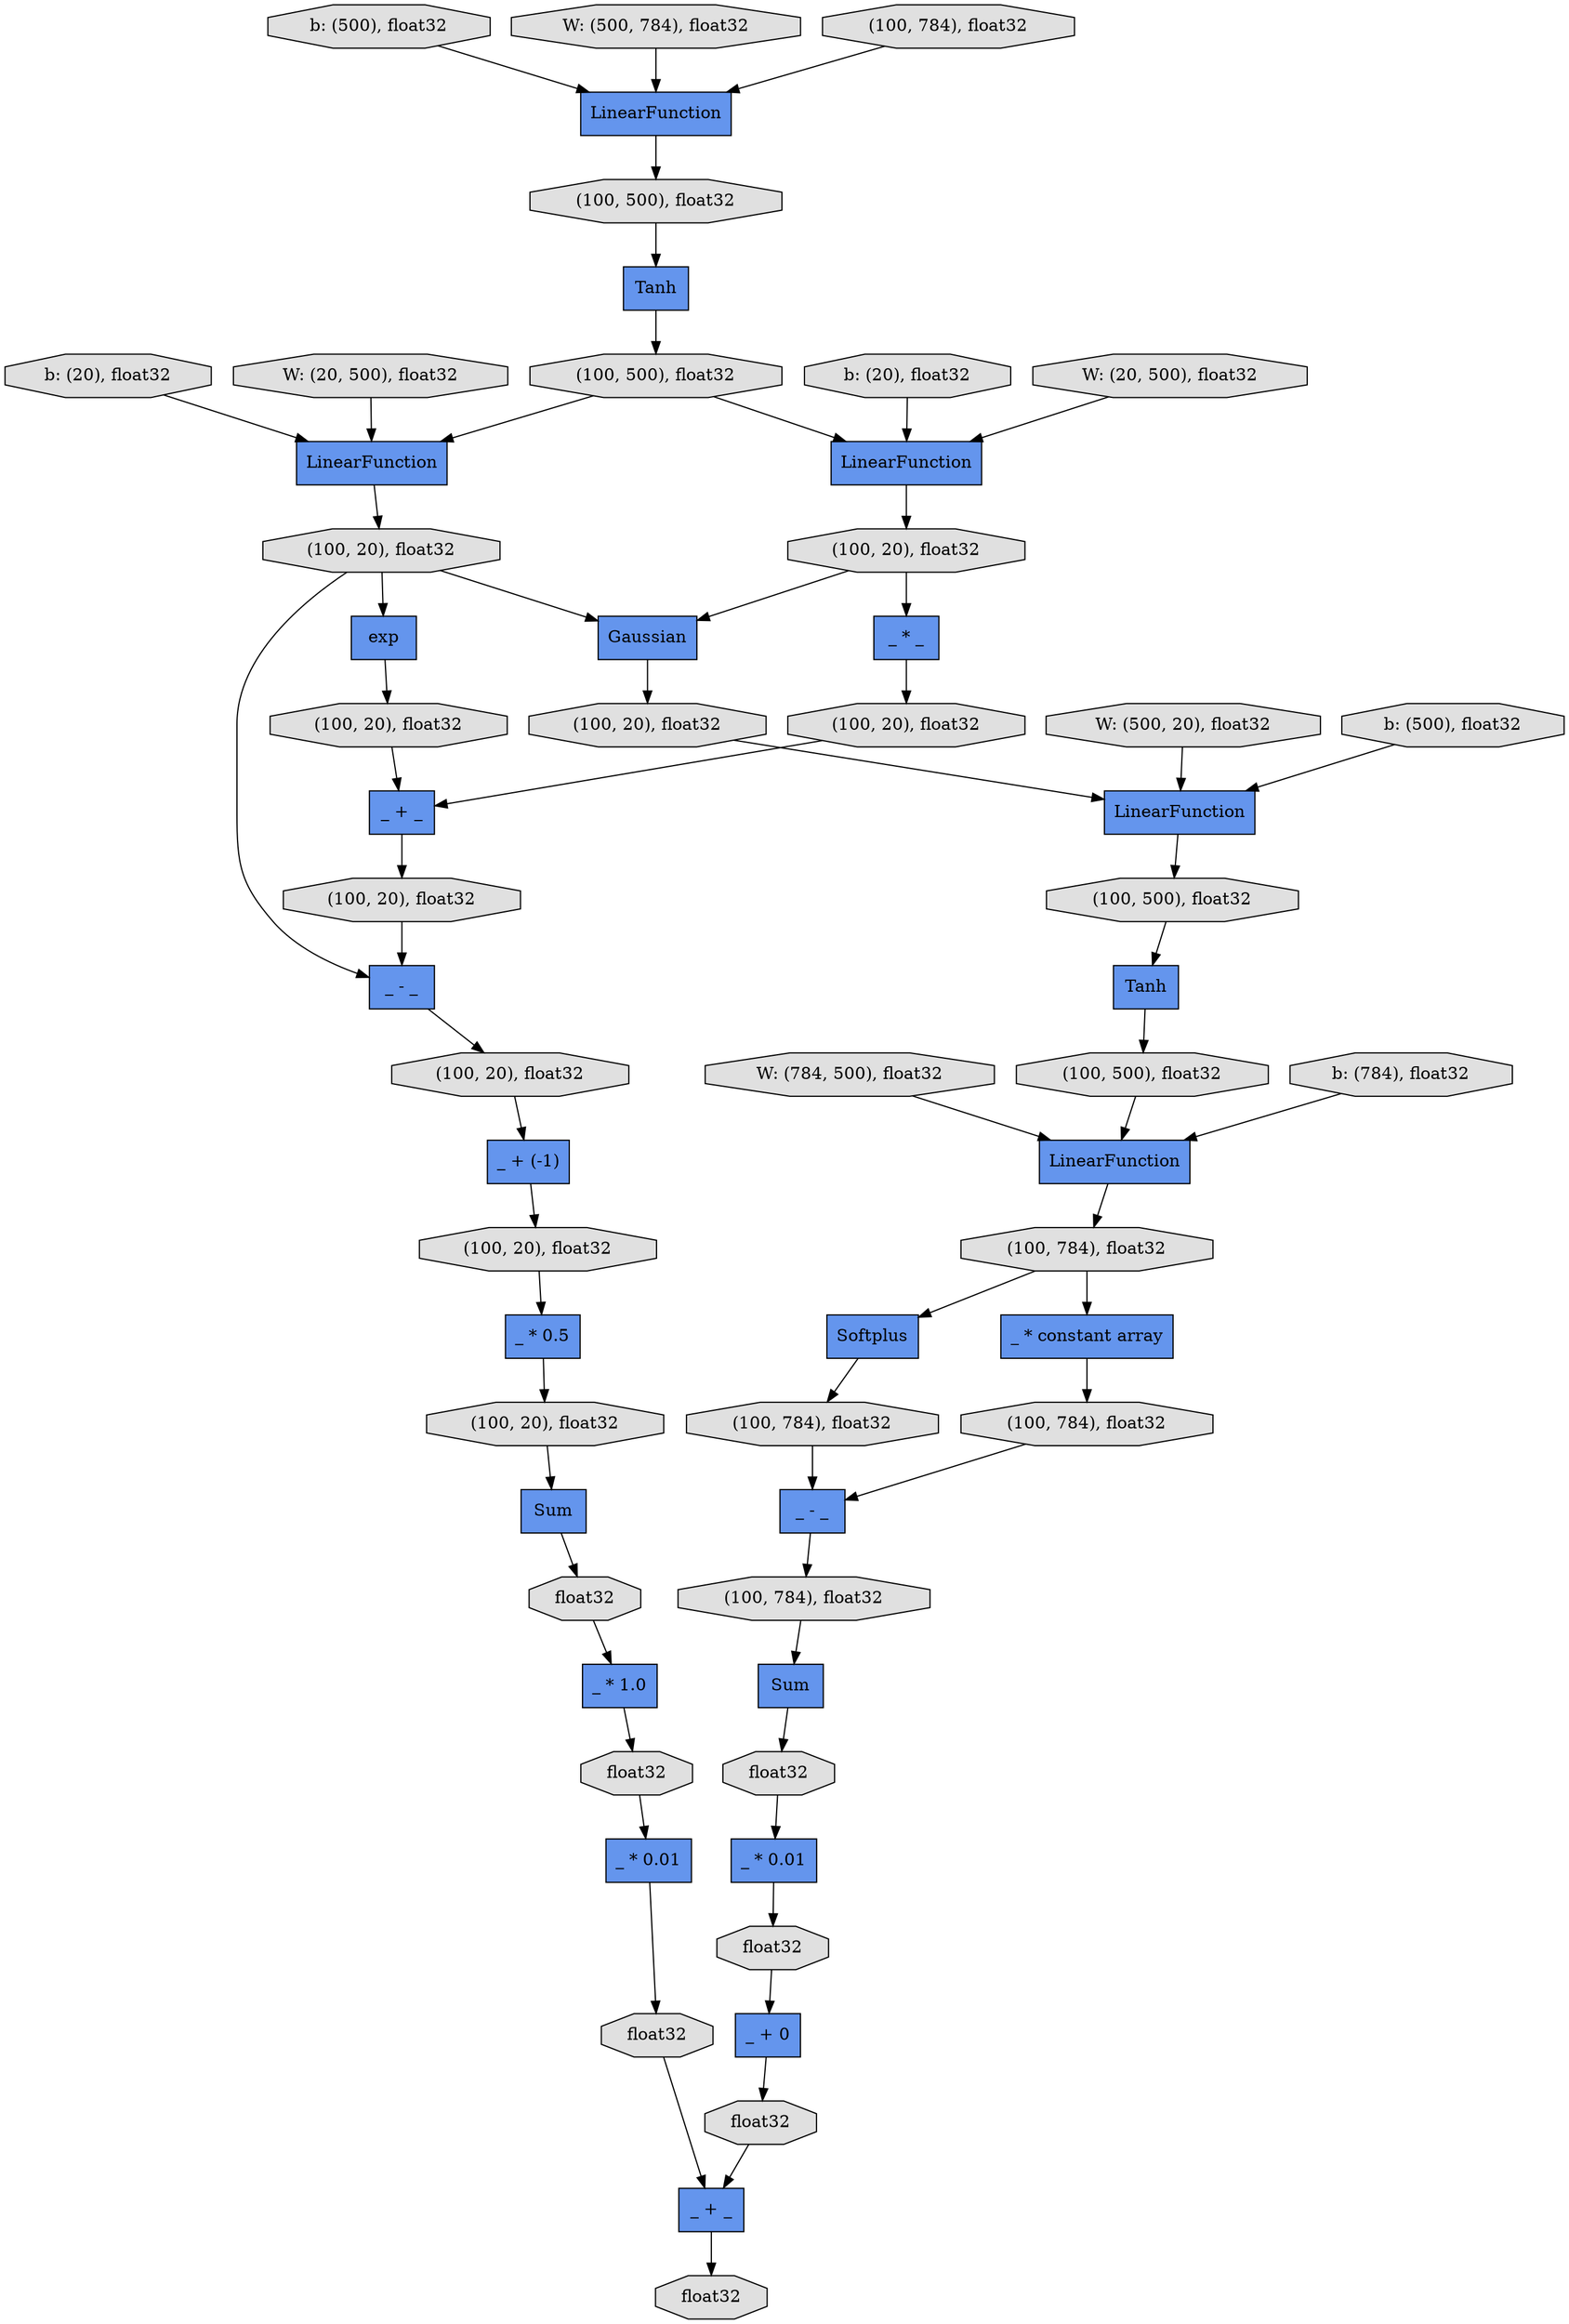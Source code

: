 digraph graphname{rankdir=TB;140038937092168 [label="(100, 784), float32",shape="octagon",fillcolor="#E0E0E0",style="filled"];140038938974080 [label="(100, 500), float32",shape="octagon",fillcolor="#E0E0E0",style="filled"];140038937094240 [label="_ * 0.01",shape="record",fillcolor="#6495ED",style="filled"];140038938941536 [label="W: (500, 20), float32",shape="octagon",fillcolor="#E0E0E0",style="filled"];140038938974304 [label="(100, 20), float32",shape="octagon",fillcolor="#E0E0E0",style="filled"];140038937094296 [label="float32",shape="octagon",fillcolor="#E0E0E0",style="filled"];140038938974360 [label="LinearFunction",shape="record",fillcolor="#6495ED",style="filled"];140038937092280 [label="float32",shape="octagon",fillcolor="#E0E0E0",style="filled"];140038937094352 [label="_ + _",shape="record",fillcolor="#6495ED",style="filled"];140038938974472 [label="(100, 20), float32",shape="octagon",fillcolor="#E0E0E0",style="filled"];140038937092392 [label="exp",shape="record",fillcolor="#6495ED",style="filled"];140038937094464 [label="float32",shape="octagon",fillcolor="#E0E0E0",style="filled"];140038938974528 [label="Gaussian",shape="record",fillcolor="#6495ED",style="filled"];140038937092504 [label="float32",shape="octagon",fillcolor="#E0E0E0",style="filled"];140038938974640 [label="Tanh",shape="record",fillcolor="#6495ED",style="filled"];140038938941872 [label="b: (500), float32",shape="octagon",fillcolor="#E0E0E0",style="filled"];140038938939856 [label="b: (500), float32",shape="octagon",fillcolor="#E0E0E0",style="filled"];140038937094688 [label="float32",shape="octagon",fillcolor="#E0E0E0",style="filled"];140038938974752 [label="LinearFunction",shape="record",fillcolor="#6495ED",style="filled"];140038937092728 [label="float32",shape="octagon",fillcolor="#E0E0E0",style="filled"];140038938974864 [label="(100, 500), float32",shape="octagon",fillcolor="#E0E0E0",style="filled"];140039057040048 [label="W: (500, 784), float32",shape="octagon",fillcolor="#E0E0E0",style="filled"];140038937094856 [label="float32",shape="octagon",fillcolor="#E0E0E0",style="filled"];140038938942208 [label="W: (784, 500), float32",shape="octagon",fillcolor="#E0E0E0",style="filled"];140038937092896 [label="(100, 20), float32",shape="octagon",fillcolor="#E0E0E0",style="filled"];140038938975032 [label="Softplus",shape="record",fillcolor="#6495ED",style="filled"];140038938940192 [label="W: (20, 500), float32",shape="octagon",fillcolor="#E0E0E0",style="filled"];140038937093008 [label="_ * _",shape="record",fillcolor="#6495ED",style="filled"];140038938975144 [label="(100, 500), float32",shape="octagon",fillcolor="#E0E0E0",style="filled"];140038937093064 [label="_ + _",shape="record",fillcolor="#6495ED",style="filled"];140038937093176 [label="(100, 20), float32",shape="octagon",fillcolor="#E0E0E0",style="filled"];140038938975312 [label="_ * 0.01",shape="record",fillcolor="#6495ED",style="filled"];140038938942544 [label="b: (784), float32",shape="octagon",fillcolor="#E0E0E0",style="filled"];140038937093232 [label="_ - _",shape="record",fillcolor="#6495ED",style="filled"];140038938975368 [label="(100, 784), float32",shape="octagon",fillcolor="#E0E0E0",style="filled"];140038938940528 [label="b: (20), float32",shape="octagon",fillcolor="#E0E0E0",style="filled"];140038937093288 [label="_ + (-1)",shape="record",fillcolor="#6495ED",style="filled"];140038938975480 [label="Sum",shape="record",fillcolor="#6495ED",style="filled"];140038937093400 [label="(100, 20), float32",shape="octagon",fillcolor="#E0E0E0",style="filled"];140038938975592 [label="(100, 784), float32",shape="octagon",fillcolor="#E0E0E0",style="filled"];140038937093512 [label="_ * 0.5",shape="record",fillcolor="#6495ED",style="filled"];140038938973576 [label="LinearFunction",shape="record",fillcolor="#6495ED",style="filled"];140038938975648 [label="_ * constant array",shape="record",fillcolor="#6495ED",style="filled"];140038938940864 [label="W: (20, 500), float32",shape="octagon",fillcolor="#E0E0E0",style="filled"];140038937093624 [label="(100, 20), float32",shape="octagon",fillcolor="#E0E0E0",style="filled"];140038938973744 [label="LinearFunction",shape="record",fillcolor="#6495ED",style="filled"];140038938973800 [label="(100, 784), float32",shape="octagon",fillcolor="#E0E0E0",style="filled"];140038937093792 [label="Sum",shape="record",fillcolor="#6495ED",style="filled"];140038938975928 [label="(100, 784), float32",shape="octagon",fillcolor="#E0E0E0",style="filled"];140038938973856 [label="(100, 500), float32",shape="octagon",fillcolor="#E0E0E0",style="filled"];140038938975984 [label="_ - _",shape="record",fillcolor="#6495ED",style="filled"];140038937093904 [label="(100, 20), float32",shape="octagon",fillcolor="#E0E0E0",style="filled"];140038938976040 [label="(100, 20), float32",shape="octagon",fillcolor="#E0E0E0",style="filled"];140038938941200 [label="b: (20), float32",shape="octagon",fillcolor="#E0E0E0",style="filled"];140038938974024 [label="LinearFunction",shape="record",fillcolor="#6495ED",style="filled"];140038937094016 [label="_ * 1.0",shape="record",fillcolor="#6495ED",style="filled"];140038938976152 [label="Tanh",shape="record",fillcolor="#6495ED",style="filled"];140038938976208 [label="_ + 0",shape="record",fillcolor="#6495ED",style="filled"];140038937094128 [label="(100, 20), float32",shape="octagon",fillcolor="#E0E0E0",style="filled"];140038938941536 -> 140038938974360;140038938974864 -> 140038938974640;140038937093400 -> 140038937093232;140038937092728 -> 140038937094352;140038938974360 -> 140038938974864;140038938974304 -> 140038937093008;140038938974472 -> 140038938974528;140038937092896 -> 140038937093064;140038938976040 -> 140038938974360;140038938973744 -> 140038938974304;140038938975984 -> 140038937092168;140038938974528 -> 140038938976040;140038937094296 -> 140038937094016;140038938942544 -> 140038938974752;140038938973576 -> 140038938973856;140038937094128 -> 140038937093792;140038937093792 -> 140038937094296;140038938974080 -> 140038938974024;140039057040048 -> 140038938973576;140038937093288 -> 140038937093904;140038937092168 -> 140038938975480;140038938976152 -> 140038938974080;140038938974080 -> 140038938973744;140038938940864 -> 140038938974024;140038937093176 -> 140038937093064;140038938973800 -> 140038938973576;140038938939856 -> 140038938973576;140038937093008 -> 140038937093176;140038938974472 -> 140038937092392;140038937094016 -> 140038937094464;140038937094352 -> 140038937094856;140038938976208 -> 140038937092728;140038937093064 -> 140038937093400;140038938942208 -> 140038938974752;140038938941200 -> 140038938974024;140038938975144 -> 140038938974752;140038937094688 -> 140038937094352;140038937093904 -> 140038937093512;140038937093232 -> 140038937093624;140038937092392 -> 140038937092896;140038938941872 -> 140038938974360;140038938975368 -> 140038938975648;140038937093624 -> 140038937093288;140038938974472 -> 140038937093232;140038938974024 -> 140038938974472;140038937092504 -> 140038938976208;140038938974640 -> 140038938975144;140038938940528 -> 140038938973744;140038938940192 -> 140038938973744;140038937092280 -> 140038938975312;140038938974752 -> 140038938975368;140038938975592 -> 140038938975984;140038938973856 -> 140038938976152;140038938975312 -> 140038937092504;140038938975480 -> 140038937092280;140038937094240 -> 140038937094688;140038938975648 -> 140038938975928;140038937094464 -> 140038937094240;140038938975032 -> 140038938975592;140038938975368 -> 140038938975032;140038938974304 -> 140038938974528;140038938975928 -> 140038938975984;140038937093512 -> 140038937094128;}